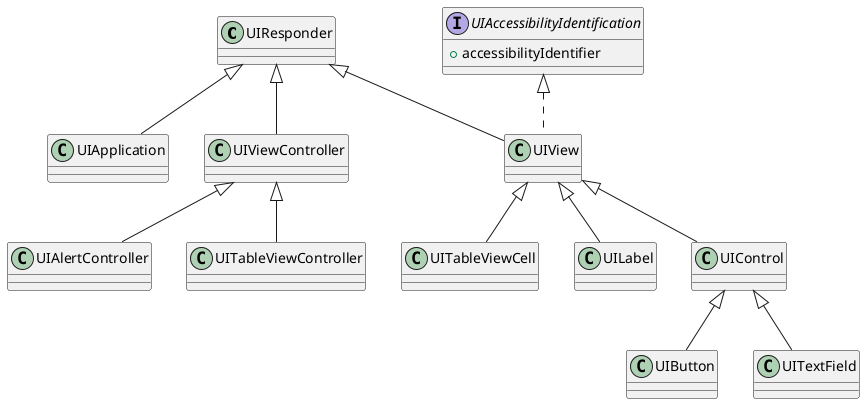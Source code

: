 @startuml

UIResponder <|-- UIApplication
UIResponder <|-- UIView
UIResponder <|-- UIViewController
interface UIAccessibilityIdentification {
  +accessibilityIdentifier
}
UIAccessibilityIdentification <|.. UIView
UIView <|-- UILabel
UIView <|-- UIControl
UIView <|-- UITableViewCell
UIControl <|-- UIButton
UIControl <|-- UITextField
UIViewController <|-- UIAlertController
UIViewController <|-- UITableViewController

@enduml

